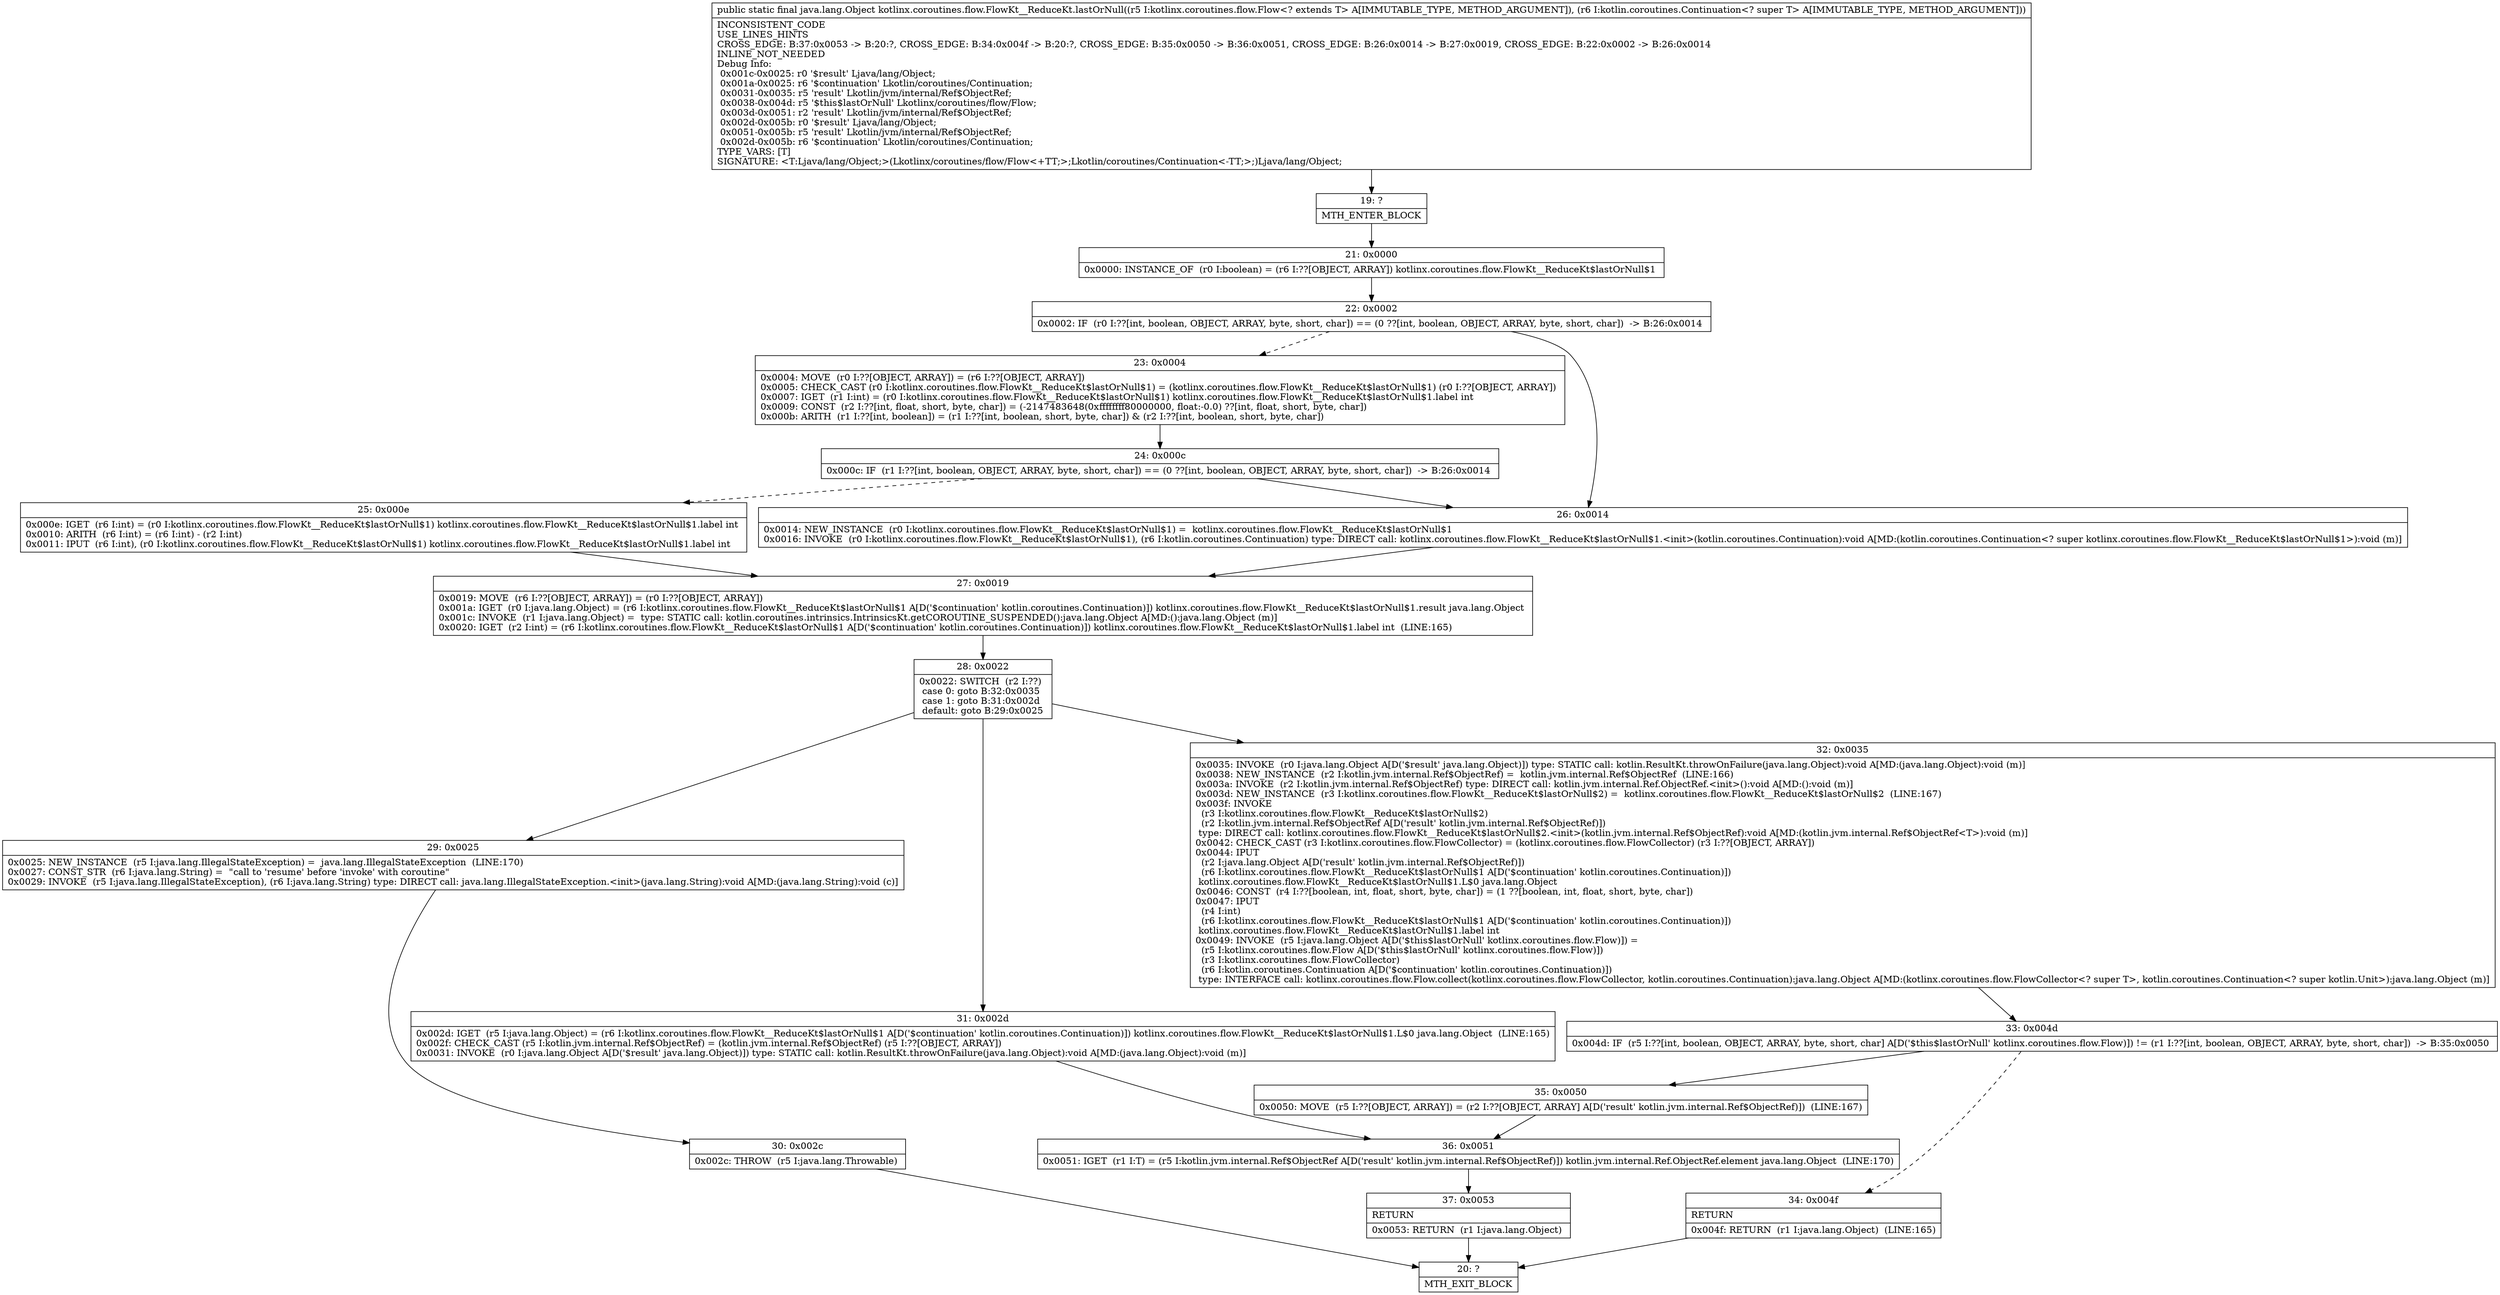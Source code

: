 digraph "CFG forkotlinx.coroutines.flow.FlowKt__ReduceKt.lastOrNull(Lkotlinx\/coroutines\/flow\/Flow;Lkotlin\/coroutines\/Continuation;)Ljava\/lang\/Object;" {
Node_19 [shape=record,label="{19\:\ ?|MTH_ENTER_BLOCK\l}"];
Node_21 [shape=record,label="{21\:\ 0x0000|0x0000: INSTANCE_OF  (r0 I:boolean) = (r6 I:??[OBJECT, ARRAY]) kotlinx.coroutines.flow.FlowKt__ReduceKt$lastOrNull$1 \l}"];
Node_22 [shape=record,label="{22\:\ 0x0002|0x0002: IF  (r0 I:??[int, boolean, OBJECT, ARRAY, byte, short, char]) == (0 ??[int, boolean, OBJECT, ARRAY, byte, short, char])  \-\> B:26:0x0014 \l}"];
Node_23 [shape=record,label="{23\:\ 0x0004|0x0004: MOVE  (r0 I:??[OBJECT, ARRAY]) = (r6 I:??[OBJECT, ARRAY]) \l0x0005: CHECK_CAST (r0 I:kotlinx.coroutines.flow.FlowKt__ReduceKt$lastOrNull$1) = (kotlinx.coroutines.flow.FlowKt__ReduceKt$lastOrNull$1) (r0 I:??[OBJECT, ARRAY]) \l0x0007: IGET  (r1 I:int) = (r0 I:kotlinx.coroutines.flow.FlowKt__ReduceKt$lastOrNull$1) kotlinx.coroutines.flow.FlowKt__ReduceKt$lastOrNull$1.label int \l0x0009: CONST  (r2 I:??[int, float, short, byte, char]) = (\-2147483648(0xffffffff80000000, float:\-0.0) ??[int, float, short, byte, char]) \l0x000b: ARITH  (r1 I:??[int, boolean]) = (r1 I:??[int, boolean, short, byte, char]) & (r2 I:??[int, boolean, short, byte, char]) \l}"];
Node_24 [shape=record,label="{24\:\ 0x000c|0x000c: IF  (r1 I:??[int, boolean, OBJECT, ARRAY, byte, short, char]) == (0 ??[int, boolean, OBJECT, ARRAY, byte, short, char])  \-\> B:26:0x0014 \l}"];
Node_25 [shape=record,label="{25\:\ 0x000e|0x000e: IGET  (r6 I:int) = (r0 I:kotlinx.coroutines.flow.FlowKt__ReduceKt$lastOrNull$1) kotlinx.coroutines.flow.FlowKt__ReduceKt$lastOrNull$1.label int \l0x0010: ARITH  (r6 I:int) = (r6 I:int) \- (r2 I:int) \l0x0011: IPUT  (r6 I:int), (r0 I:kotlinx.coroutines.flow.FlowKt__ReduceKt$lastOrNull$1) kotlinx.coroutines.flow.FlowKt__ReduceKt$lastOrNull$1.label int \l}"];
Node_27 [shape=record,label="{27\:\ 0x0019|0x0019: MOVE  (r6 I:??[OBJECT, ARRAY]) = (r0 I:??[OBJECT, ARRAY]) \l0x001a: IGET  (r0 I:java.lang.Object) = (r6 I:kotlinx.coroutines.flow.FlowKt__ReduceKt$lastOrNull$1 A[D('$continuation' kotlin.coroutines.Continuation)]) kotlinx.coroutines.flow.FlowKt__ReduceKt$lastOrNull$1.result java.lang.Object \l0x001c: INVOKE  (r1 I:java.lang.Object) =  type: STATIC call: kotlin.coroutines.intrinsics.IntrinsicsKt.getCOROUTINE_SUSPENDED():java.lang.Object A[MD:():java.lang.Object (m)]\l0x0020: IGET  (r2 I:int) = (r6 I:kotlinx.coroutines.flow.FlowKt__ReduceKt$lastOrNull$1 A[D('$continuation' kotlin.coroutines.Continuation)]) kotlinx.coroutines.flow.FlowKt__ReduceKt$lastOrNull$1.label int  (LINE:165)\l}"];
Node_28 [shape=record,label="{28\:\ 0x0022|0x0022: SWITCH  (r2 I:??)\l case 0: goto B:32:0x0035\l case 1: goto B:31:0x002d\l default: goto B:29:0x0025 \l}"];
Node_29 [shape=record,label="{29\:\ 0x0025|0x0025: NEW_INSTANCE  (r5 I:java.lang.IllegalStateException) =  java.lang.IllegalStateException  (LINE:170)\l0x0027: CONST_STR  (r6 I:java.lang.String) =  \"call to 'resume' before 'invoke' with coroutine\" \l0x0029: INVOKE  (r5 I:java.lang.IllegalStateException), (r6 I:java.lang.String) type: DIRECT call: java.lang.IllegalStateException.\<init\>(java.lang.String):void A[MD:(java.lang.String):void (c)]\l}"];
Node_30 [shape=record,label="{30\:\ 0x002c|0x002c: THROW  (r5 I:java.lang.Throwable) \l}"];
Node_20 [shape=record,label="{20\:\ ?|MTH_EXIT_BLOCK\l}"];
Node_31 [shape=record,label="{31\:\ 0x002d|0x002d: IGET  (r5 I:java.lang.Object) = (r6 I:kotlinx.coroutines.flow.FlowKt__ReduceKt$lastOrNull$1 A[D('$continuation' kotlin.coroutines.Continuation)]) kotlinx.coroutines.flow.FlowKt__ReduceKt$lastOrNull$1.L$0 java.lang.Object  (LINE:165)\l0x002f: CHECK_CAST (r5 I:kotlin.jvm.internal.Ref$ObjectRef) = (kotlin.jvm.internal.Ref$ObjectRef) (r5 I:??[OBJECT, ARRAY]) \l0x0031: INVOKE  (r0 I:java.lang.Object A[D('$result' java.lang.Object)]) type: STATIC call: kotlin.ResultKt.throwOnFailure(java.lang.Object):void A[MD:(java.lang.Object):void (m)]\l}"];
Node_36 [shape=record,label="{36\:\ 0x0051|0x0051: IGET  (r1 I:T) = (r5 I:kotlin.jvm.internal.Ref$ObjectRef A[D('result' kotlin.jvm.internal.Ref$ObjectRef)]) kotlin.jvm.internal.Ref.ObjectRef.element java.lang.Object  (LINE:170)\l}"];
Node_37 [shape=record,label="{37\:\ 0x0053|RETURN\l|0x0053: RETURN  (r1 I:java.lang.Object) \l}"];
Node_32 [shape=record,label="{32\:\ 0x0035|0x0035: INVOKE  (r0 I:java.lang.Object A[D('$result' java.lang.Object)]) type: STATIC call: kotlin.ResultKt.throwOnFailure(java.lang.Object):void A[MD:(java.lang.Object):void (m)]\l0x0038: NEW_INSTANCE  (r2 I:kotlin.jvm.internal.Ref$ObjectRef) =  kotlin.jvm.internal.Ref$ObjectRef  (LINE:166)\l0x003a: INVOKE  (r2 I:kotlin.jvm.internal.Ref$ObjectRef) type: DIRECT call: kotlin.jvm.internal.Ref.ObjectRef.\<init\>():void A[MD:():void (m)]\l0x003d: NEW_INSTANCE  (r3 I:kotlinx.coroutines.flow.FlowKt__ReduceKt$lastOrNull$2) =  kotlinx.coroutines.flow.FlowKt__ReduceKt$lastOrNull$2  (LINE:167)\l0x003f: INVOKE  \l  (r3 I:kotlinx.coroutines.flow.FlowKt__ReduceKt$lastOrNull$2)\l  (r2 I:kotlin.jvm.internal.Ref$ObjectRef A[D('result' kotlin.jvm.internal.Ref$ObjectRef)])\l type: DIRECT call: kotlinx.coroutines.flow.FlowKt__ReduceKt$lastOrNull$2.\<init\>(kotlin.jvm.internal.Ref$ObjectRef):void A[MD:(kotlin.jvm.internal.Ref$ObjectRef\<T\>):void (m)]\l0x0042: CHECK_CAST (r3 I:kotlinx.coroutines.flow.FlowCollector) = (kotlinx.coroutines.flow.FlowCollector) (r3 I:??[OBJECT, ARRAY]) \l0x0044: IPUT  \l  (r2 I:java.lang.Object A[D('result' kotlin.jvm.internal.Ref$ObjectRef)])\l  (r6 I:kotlinx.coroutines.flow.FlowKt__ReduceKt$lastOrNull$1 A[D('$continuation' kotlin.coroutines.Continuation)])\l kotlinx.coroutines.flow.FlowKt__ReduceKt$lastOrNull$1.L$0 java.lang.Object \l0x0046: CONST  (r4 I:??[boolean, int, float, short, byte, char]) = (1 ??[boolean, int, float, short, byte, char]) \l0x0047: IPUT  \l  (r4 I:int)\l  (r6 I:kotlinx.coroutines.flow.FlowKt__ReduceKt$lastOrNull$1 A[D('$continuation' kotlin.coroutines.Continuation)])\l kotlinx.coroutines.flow.FlowKt__ReduceKt$lastOrNull$1.label int \l0x0049: INVOKE  (r5 I:java.lang.Object A[D('$this$lastOrNull' kotlinx.coroutines.flow.Flow)]) = \l  (r5 I:kotlinx.coroutines.flow.Flow A[D('$this$lastOrNull' kotlinx.coroutines.flow.Flow)])\l  (r3 I:kotlinx.coroutines.flow.FlowCollector)\l  (r6 I:kotlin.coroutines.Continuation A[D('$continuation' kotlin.coroutines.Continuation)])\l type: INTERFACE call: kotlinx.coroutines.flow.Flow.collect(kotlinx.coroutines.flow.FlowCollector, kotlin.coroutines.Continuation):java.lang.Object A[MD:(kotlinx.coroutines.flow.FlowCollector\<? super T\>, kotlin.coroutines.Continuation\<? super kotlin.Unit\>):java.lang.Object (m)]\l}"];
Node_33 [shape=record,label="{33\:\ 0x004d|0x004d: IF  (r5 I:??[int, boolean, OBJECT, ARRAY, byte, short, char] A[D('$this$lastOrNull' kotlinx.coroutines.flow.Flow)]) != (r1 I:??[int, boolean, OBJECT, ARRAY, byte, short, char])  \-\> B:35:0x0050 \l}"];
Node_34 [shape=record,label="{34\:\ 0x004f|RETURN\l|0x004f: RETURN  (r1 I:java.lang.Object)  (LINE:165)\l}"];
Node_35 [shape=record,label="{35\:\ 0x0050|0x0050: MOVE  (r5 I:??[OBJECT, ARRAY]) = (r2 I:??[OBJECT, ARRAY] A[D('result' kotlin.jvm.internal.Ref$ObjectRef)])  (LINE:167)\l}"];
Node_26 [shape=record,label="{26\:\ 0x0014|0x0014: NEW_INSTANCE  (r0 I:kotlinx.coroutines.flow.FlowKt__ReduceKt$lastOrNull$1) =  kotlinx.coroutines.flow.FlowKt__ReduceKt$lastOrNull$1 \l0x0016: INVOKE  (r0 I:kotlinx.coroutines.flow.FlowKt__ReduceKt$lastOrNull$1), (r6 I:kotlin.coroutines.Continuation) type: DIRECT call: kotlinx.coroutines.flow.FlowKt__ReduceKt$lastOrNull$1.\<init\>(kotlin.coroutines.Continuation):void A[MD:(kotlin.coroutines.Continuation\<? super kotlinx.coroutines.flow.FlowKt__ReduceKt$lastOrNull$1\>):void (m)]\l}"];
MethodNode[shape=record,label="{public static final java.lang.Object kotlinx.coroutines.flow.FlowKt__ReduceKt.lastOrNull((r5 I:kotlinx.coroutines.flow.Flow\<? extends T\> A[IMMUTABLE_TYPE, METHOD_ARGUMENT]), (r6 I:kotlin.coroutines.Continuation\<? super T\> A[IMMUTABLE_TYPE, METHOD_ARGUMENT]))  | INCONSISTENT_CODE\lUSE_LINES_HINTS\lCROSS_EDGE: B:37:0x0053 \-\> B:20:?, CROSS_EDGE: B:34:0x004f \-\> B:20:?, CROSS_EDGE: B:35:0x0050 \-\> B:36:0x0051, CROSS_EDGE: B:26:0x0014 \-\> B:27:0x0019, CROSS_EDGE: B:22:0x0002 \-\> B:26:0x0014\lINLINE_NOT_NEEDED\lDebug Info:\l  0x001c\-0x0025: r0 '$result' Ljava\/lang\/Object;\l  0x001a\-0x0025: r6 '$continuation' Lkotlin\/coroutines\/Continuation;\l  0x0031\-0x0035: r5 'result' Lkotlin\/jvm\/internal\/Ref$ObjectRef;\l  0x0038\-0x004d: r5 '$this$lastOrNull' Lkotlinx\/coroutines\/flow\/Flow;\l  0x003d\-0x0051: r2 'result' Lkotlin\/jvm\/internal\/Ref$ObjectRef;\l  0x002d\-0x005b: r0 '$result' Ljava\/lang\/Object;\l  0x0051\-0x005b: r5 'result' Lkotlin\/jvm\/internal\/Ref$ObjectRef;\l  0x002d\-0x005b: r6 '$continuation' Lkotlin\/coroutines\/Continuation;\lTYPE_VARS: [T]\lSIGNATURE: \<T:Ljava\/lang\/Object;\>(Lkotlinx\/coroutines\/flow\/Flow\<+TT;\>;Lkotlin\/coroutines\/Continuation\<\-TT;\>;)Ljava\/lang\/Object;\l}"];
MethodNode -> Node_19;Node_19 -> Node_21;
Node_21 -> Node_22;
Node_22 -> Node_23[style=dashed];
Node_22 -> Node_26;
Node_23 -> Node_24;
Node_24 -> Node_25[style=dashed];
Node_24 -> Node_26;
Node_25 -> Node_27;
Node_27 -> Node_28;
Node_28 -> Node_29;
Node_28 -> Node_31;
Node_28 -> Node_32;
Node_29 -> Node_30;
Node_30 -> Node_20;
Node_31 -> Node_36;
Node_36 -> Node_37;
Node_37 -> Node_20;
Node_32 -> Node_33;
Node_33 -> Node_34[style=dashed];
Node_33 -> Node_35;
Node_34 -> Node_20;
Node_35 -> Node_36;
Node_26 -> Node_27;
}

